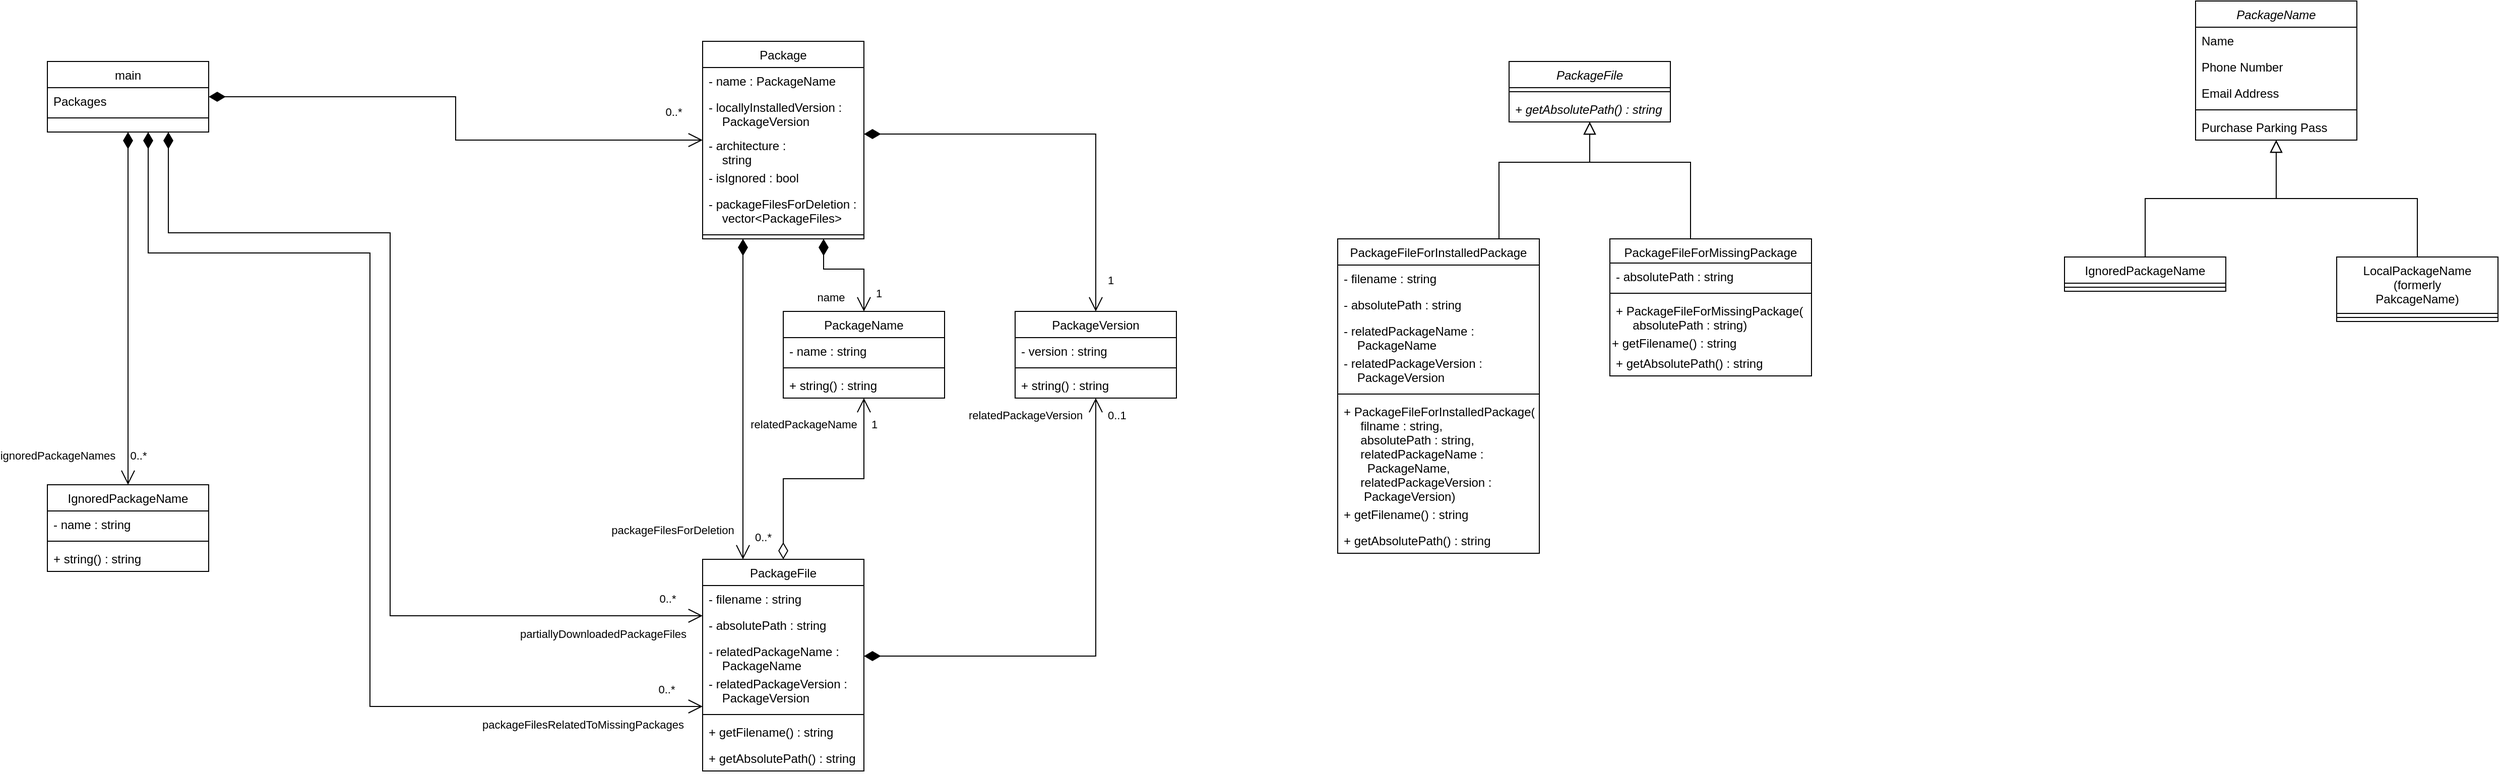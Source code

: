 <mxfile version="18.1.1" type="device"><diagram id="C5RBs43oDa-KdzZeNtuy" name="Page-1"><mxGraphModel dx="676" dy="379" grid="1" gridSize="10" guides="1" tooltips="1" connect="1" arrows="1" fold="1" page="1" pageScale="1" pageWidth="827" pageHeight="1169" math="0" shadow="0"><root><mxCell id="WIyWlLk6GJQsqaUBKTNV-0"/><mxCell id="WIyWlLk6GJQsqaUBKTNV-1" parent="WIyWlLk6GJQsqaUBKTNV-0"/><mxCell id="zkfFHV4jXpPFQw0GAbJ--0" value="PackageName" style="swimlane;fontStyle=2;align=center;verticalAlign=top;childLayout=stackLayout;horizontal=1;startSize=26;horizontalStack=0;resizeParent=1;resizeLast=0;collapsible=1;marginBottom=0;rounded=0;shadow=0;strokeWidth=1;" parent="WIyWlLk6GJQsqaUBKTNV-1" vertex="1"><mxGeometry x="2181" y="30" width="160" height="138" as="geometry"><mxRectangle x="230" y="140" width="160" height="26" as="alternateBounds"/></mxGeometry></mxCell><mxCell id="zkfFHV4jXpPFQw0GAbJ--1" value="Name" style="text;align=left;verticalAlign=top;spacingLeft=4;spacingRight=4;overflow=hidden;rotatable=0;points=[[0,0.5],[1,0.5]];portConstraint=eastwest;" parent="zkfFHV4jXpPFQw0GAbJ--0" vertex="1"><mxGeometry y="26" width="160" height="26" as="geometry"/></mxCell><mxCell id="zkfFHV4jXpPFQw0GAbJ--2" value="Phone Number" style="text;align=left;verticalAlign=top;spacingLeft=4;spacingRight=4;overflow=hidden;rotatable=0;points=[[0,0.5],[1,0.5]];portConstraint=eastwest;rounded=0;shadow=0;html=0;" parent="zkfFHV4jXpPFQw0GAbJ--0" vertex="1"><mxGeometry y="52" width="160" height="26" as="geometry"/></mxCell><mxCell id="zkfFHV4jXpPFQw0GAbJ--3" value="Email Address" style="text;align=left;verticalAlign=top;spacingLeft=4;spacingRight=4;overflow=hidden;rotatable=0;points=[[0,0.5],[1,0.5]];portConstraint=eastwest;rounded=0;shadow=0;html=0;" parent="zkfFHV4jXpPFQw0GAbJ--0" vertex="1"><mxGeometry y="78" width="160" height="26" as="geometry"/></mxCell><mxCell id="zkfFHV4jXpPFQw0GAbJ--4" value="" style="line;html=1;strokeWidth=1;align=left;verticalAlign=middle;spacingTop=-1;spacingLeft=3;spacingRight=3;rotatable=0;labelPosition=right;points=[];portConstraint=eastwest;" parent="zkfFHV4jXpPFQw0GAbJ--0" vertex="1"><mxGeometry y="104" width="160" height="8" as="geometry"/></mxCell><mxCell id="zkfFHV4jXpPFQw0GAbJ--5" value="Purchase Parking Pass" style="text;align=left;verticalAlign=top;spacingLeft=4;spacingRight=4;overflow=hidden;rotatable=0;points=[[0,0.5],[1,0.5]];portConstraint=eastwest;" parent="zkfFHV4jXpPFQw0GAbJ--0" vertex="1"><mxGeometry y="112" width="160" height="26" as="geometry"/></mxCell><mxCell id="zkfFHV4jXpPFQw0GAbJ--6" value="IgnoredPackageName" style="swimlane;fontStyle=0;align=center;verticalAlign=top;childLayout=stackLayout;horizontal=1;startSize=26;horizontalStack=0;resizeParent=1;resizeLast=0;collapsible=1;marginBottom=0;rounded=0;shadow=0;strokeWidth=1;" parent="WIyWlLk6GJQsqaUBKTNV-1" vertex="1"><mxGeometry x="2051" y="284" width="160" height="34" as="geometry"><mxRectangle x="130" y="380" width="160" height="26" as="alternateBounds"/></mxGeometry></mxCell><mxCell id="zkfFHV4jXpPFQw0GAbJ--9" value="" style="line;html=1;strokeWidth=1;align=left;verticalAlign=middle;spacingTop=-1;spacingLeft=3;spacingRight=3;rotatable=0;labelPosition=right;points=[];portConstraint=eastwest;" parent="zkfFHV4jXpPFQw0GAbJ--6" vertex="1"><mxGeometry y="26" width="160" height="8" as="geometry"/></mxCell><mxCell id="zkfFHV4jXpPFQw0GAbJ--12" value="" style="endArrow=block;endSize=10;endFill=0;shadow=0;strokeWidth=1;rounded=0;edgeStyle=elbowEdgeStyle;elbow=vertical;" parent="WIyWlLk6GJQsqaUBKTNV-1" source="zkfFHV4jXpPFQw0GAbJ--6" target="zkfFHV4jXpPFQw0GAbJ--0" edge="1"><mxGeometry width="160" relative="1" as="geometry"><mxPoint x="2211" y="-283" as="sourcePoint"/><mxPoint x="2211" y="-283" as="targetPoint"/></mxGeometry></mxCell><mxCell id="zkfFHV4jXpPFQw0GAbJ--13" value="LocalPackageName&#xA;(formerly&#xA;PakcageName)" style="swimlane;fontStyle=0;align=center;verticalAlign=top;childLayout=stackLayout;horizontal=1;startSize=56;horizontalStack=0;resizeParent=1;resizeLast=0;collapsible=1;marginBottom=0;rounded=0;shadow=0;strokeWidth=1;" parent="WIyWlLk6GJQsqaUBKTNV-1" vertex="1"><mxGeometry x="2321" y="284" width="160" height="64" as="geometry"><mxRectangle x="340" y="380" width="170" height="26" as="alternateBounds"/></mxGeometry></mxCell><mxCell id="zkfFHV4jXpPFQw0GAbJ--15" value="" style="line;html=1;strokeWidth=1;align=left;verticalAlign=middle;spacingTop=-1;spacingLeft=3;spacingRight=3;rotatable=0;labelPosition=right;points=[];portConstraint=eastwest;" parent="zkfFHV4jXpPFQw0GAbJ--13" vertex="1"><mxGeometry y="56" width="160" height="8" as="geometry"/></mxCell><mxCell id="zkfFHV4jXpPFQw0GAbJ--16" value="" style="endArrow=block;endSize=10;endFill=0;shadow=0;strokeWidth=1;rounded=0;edgeStyle=elbowEdgeStyle;elbow=vertical;" parent="WIyWlLk6GJQsqaUBKTNV-1" source="zkfFHV4jXpPFQw0GAbJ--13" target="zkfFHV4jXpPFQw0GAbJ--0" edge="1"><mxGeometry width="160" relative="1" as="geometry"><mxPoint x="2221" y="-113" as="sourcePoint"/><mxPoint x="2321" y="-215" as="targetPoint"/></mxGeometry></mxCell><mxCell id="zkfFHV4jXpPFQw0GAbJ--17" value="Package" style="swimlane;fontStyle=0;align=center;verticalAlign=top;childLayout=stackLayout;horizontal=1;startSize=26;horizontalStack=0;resizeParent=1;resizeLast=0;collapsible=1;marginBottom=0;rounded=0;shadow=0;strokeWidth=1;" parent="WIyWlLk6GJQsqaUBKTNV-1" vertex="1"><mxGeometry x="700" y="70" width="160" height="196" as="geometry"><mxRectangle x="550" y="140" width="160" height="26" as="alternateBounds"/></mxGeometry></mxCell><mxCell id="zkfFHV4jXpPFQw0GAbJ--18" value="- name : PackageName" style="text;align=left;verticalAlign=top;spacingLeft=4;spacingRight=4;overflow=hidden;rotatable=0;points=[[0,0.5],[1,0.5]];portConstraint=eastwest;" parent="zkfFHV4jXpPFQw0GAbJ--17" vertex="1"><mxGeometry y="26" width="160" height="26" as="geometry"/></mxCell><mxCell id="zkfFHV4jXpPFQw0GAbJ--19" value="- locallyInstalledVersion : &#xA;    PackageVersion" style="text;align=left;verticalAlign=top;spacingLeft=4;spacingRight=4;overflow=hidden;rotatable=0;points=[[0,0.5],[1,0.5]];portConstraint=eastwest;rounded=0;shadow=0;html=0;" parent="zkfFHV4jXpPFQw0GAbJ--17" vertex="1"><mxGeometry y="52" width="160" height="38" as="geometry"/></mxCell><mxCell id="zkfFHV4jXpPFQw0GAbJ--20" value="- architecture :&#xA;    string&#xA;" style="text;align=left;verticalAlign=top;spacingLeft=4;spacingRight=4;overflow=hidden;rotatable=0;points=[[0,0.5],[1,0.5]];portConstraint=eastwest;rounded=0;shadow=0;html=0;" parent="zkfFHV4jXpPFQw0GAbJ--17" vertex="1"><mxGeometry y="90" width="160" height="32" as="geometry"/></mxCell><mxCell id="zkfFHV4jXpPFQw0GAbJ--21" value="- isIgnored : bool" style="text;align=left;verticalAlign=top;spacingLeft=4;spacingRight=4;overflow=hidden;rotatable=0;points=[[0,0.5],[1,0.5]];portConstraint=eastwest;rounded=0;shadow=0;html=0;" parent="zkfFHV4jXpPFQw0GAbJ--17" vertex="1"><mxGeometry y="122" width="160" height="26" as="geometry"/></mxCell><mxCell id="S8Dn4_r8AGQVt0UwuDKO-31" value="- packageFilesForDeletion :&#xA;    vector&lt;PackageFiles&gt;&#xA;" style="text;align=left;verticalAlign=top;spacingLeft=4;spacingRight=4;overflow=hidden;rotatable=0;points=[[0,0.5],[1,0.5]];portConstraint=eastwest;rounded=0;shadow=0;html=0;" vertex="1" parent="zkfFHV4jXpPFQw0GAbJ--17"><mxGeometry y="148" width="160" height="40" as="geometry"/></mxCell><mxCell id="zkfFHV4jXpPFQw0GAbJ--23" value="" style="line;html=1;strokeWidth=1;align=left;verticalAlign=middle;spacingTop=-1;spacingLeft=3;spacingRight=3;rotatable=0;labelPosition=right;points=[];portConstraint=eastwest;" parent="zkfFHV4jXpPFQw0GAbJ--17" vertex="1"><mxGeometry y="188" width="160" height="8" as="geometry"/></mxCell><mxCell id="S8Dn4_r8AGQVt0UwuDKO-0" value="main" style="swimlane;fontStyle=0;align=center;verticalAlign=top;childLayout=stackLayout;horizontal=1;startSize=26;horizontalStack=0;resizeParent=1;resizeLast=0;collapsible=1;marginBottom=0;rounded=0;shadow=0;strokeWidth=1;" vertex="1" parent="WIyWlLk6GJQsqaUBKTNV-1"><mxGeometry x="50" y="90" width="160" height="70" as="geometry"><mxRectangle x="340" y="380" width="170" height="26" as="alternateBounds"/></mxGeometry></mxCell><mxCell id="S8Dn4_r8AGQVt0UwuDKO-1" value="Packages" style="text;align=left;verticalAlign=top;spacingLeft=4;spacingRight=4;overflow=hidden;rotatable=0;points=[[0,0.5],[1,0.5]];portConstraint=eastwest;" vertex="1" parent="S8Dn4_r8AGQVt0UwuDKO-0"><mxGeometry y="26" width="160" height="26" as="geometry"/></mxCell><mxCell id="S8Dn4_r8AGQVt0UwuDKO-2" value="" style="line;html=1;strokeWidth=1;align=left;verticalAlign=middle;spacingTop=-1;spacingLeft=3;spacingRight=3;rotatable=0;labelPosition=right;points=[];portConstraint=eastwest;" vertex="1" parent="S8Dn4_r8AGQVt0UwuDKO-0"><mxGeometry y="52" width="160" height="8" as="geometry"/></mxCell><mxCell id="S8Dn4_r8AGQVt0UwuDKO-3" value="" style="endArrow=open;html=1;endSize=12;startArrow=diamondThin;startSize=14;startFill=1;edgeStyle=orthogonalEdgeStyle;align=left;verticalAlign=bottom;rounded=0;" edge="1" parent="WIyWlLk6GJQsqaUBKTNV-1" source="S8Dn4_r8AGQVt0UwuDKO-0" target="S8Dn4_r8AGQVt0UwuDKO-16"><mxGeometry x="-0.795" y="10" relative="1" as="geometry"><mxPoint x="320" y="160" as="sourcePoint"/><mxPoint x="360" y="125" as="targetPoint"/><Array as="points"><mxPoint x="130" y="343"/></Array><mxPoint as="offset"/></mxGeometry></mxCell><mxCell id="S8Dn4_r8AGQVt0UwuDKO-29" value="0..*" style="edgeLabel;html=1;align=center;verticalAlign=middle;resizable=0;points=[];" vertex="1" connectable="0" parent="S8Dn4_r8AGQVt0UwuDKO-3"><mxGeometry x="0.834" y="2" relative="1" as="geometry"><mxPoint x="8" as="offset"/></mxGeometry></mxCell><mxCell id="S8Dn4_r8AGQVt0UwuDKO-76" value="ignoredPackageNames" style="edgeLabel;html=1;align=center;verticalAlign=middle;resizable=0;points=[];" vertex="1" connectable="0" parent="S8Dn4_r8AGQVt0UwuDKO-3"><mxGeometry x="0.768" relative="1" as="geometry"><mxPoint x="-70" y="11" as="offset"/></mxGeometry></mxCell><mxCell id="S8Dn4_r8AGQVt0UwuDKO-4" value="PackageName" style="swimlane;fontStyle=0;align=center;verticalAlign=top;childLayout=stackLayout;horizontal=1;startSize=26;horizontalStack=0;resizeParent=1;resizeLast=0;collapsible=1;marginBottom=0;rounded=0;shadow=0;strokeWidth=1;" vertex="1" parent="WIyWlLk6GJQsqaUBKTNV-1"><mxGeometry x="780" y="338" width="160" height="86" as="geometry"><mxRectangle x="550" y="140" width="160" height="26" as="alternateBounds"/></mxGeometry></mxCell><mxCell id="S8Dn4_r8AGQVt0UwuDKO-5" value="- name : string" style="text;align=left;verticalAlign=top;spacingLeft=4;spacingRight=4;overflow=hidden;rotatable=0;points=[[0,0.5],[1,0.5]];portConstraint=eastwest;" vertex="1" parent="S8Dn4_r8AGQVt0UwuDKO-4"><mxGeometry y="26" width="160" height="26" as="geometry"/></mxCell><mxCell id="S8Dn4_r8AGQVt0UwuDKO-9" value="" style="line;html=1;strokeWidth=1;align=left;verticalAlign=middle;spacingTop=-1;spacingLeft=3;spacingRight=3;rotatable=0;labelPosition=right;points=[];portConstraint=eastwest;" vertex="1" parent="S8Dn4_r8AGQVt0UwuDKO-4"><mxGeometry y="52" width="160" height="8" as="geometry"/></mxCell><mxCell id="S8Dn4_r8AGQVt0UwuDKO-10" value="+ string() : string" style="text;align=left;verticalAlign=top;spacingLeft=4;spacingRight=4;overflow=hidden;rotatable=0;points=[[0,0.5],[1,0.5]];portConstraint=eastwest;" vertex="1" parent="S8Dn4_r8AGQVt0UwuDKO-4"><mxGeometry y="60" width="160" height="26" as="geometry"/></mxCell><mxCell id="S8Dn4_r8AGQVt0UwuDKO-16" value="IgnoredPackageName" style="swimlane;fontStyle=0;align=center;verticalAlign=top;childLayout=stackLayout;horizontal=1;startSize=26;horizontalStack=0;resizeParent=1;resizeLast=0;collapsible=1;marginBottom=0;rounded=0;shadow=0;strokeWidth=1;" vertex="1" parent="WIyWlLk6GJQsqaUBKTNV-1"><mxGeometry x="50" y="510" width="160" height="86" as="geometry"><mxRectangle x="550" y="140" width="160" height="26" as="alternateBounds"/></mxGeometry></mxCell><mxCell id="S8Dn4_r8AGQVt0UwuDKO-17" value="- name : string" style="text;align=left;verticalAlign=top;spacingLeft=4;spacingRight=4;overflow=hidden;rotatable=0;points=[[0,0.5],[1,0.5]];portConstraint=eastwest;" vertex="1" parent="S8Dn4_r8AGQVt0UwuDKO-16"><mxGeometry y="26" width="160" height="26" as="geometry"/></mxCell><mxCell id="S8Dn4_r8AGQVt0UwuDKO-18" value="" style="line;html=1;strokeWidth=1;align=left;verticalAlign=middle;spacingTop=-1;spacingLeft=3;spacingRight=3;rotatable=0;labelPosition=right;points=[];portConstraint=eastwest;" vertex="1" parent="S8Dn4_r8AGQVt0UwuDKO-16"><mxGeometry y="52" width="160" height="8" as="geometry"/></mxCell><mxCell id="S8Dn4_r8AGQVt0UwuDKO-19" value="+ string() : string" style="text;align=left;verticalAlign=top;spacingLeft=4;spacingRight=4;overflow=hidden;rotatable=0;points=[[0,0.5],[1,0.5]];portConstraint=eastwest;" vertex="1" parent="S8Dn4_r8AGQVt0UwuDKO-16"><mxGeometry y="60" width="160" height="26" as="geometry"/></mxCell><mxCell id="S8Dn4_r8AGQVt0UwuDKO-20" value="1" style="endArrow=open;html=1;endSize=12;startArrow=diamondThin;startSize=14;startFill=1;edgeStyle=orthogonalEdgeStyle;align=left;verticalAlign=bottom;rounded=0;" edge="1" parent="WIyWlLk6GJQsqaUBKTNV-1" source="zkfFHV4jXpPFQw0GAbJ--17" target="S8Dn4_r8AGQVt0UwuDKO-4"><mxGeometry x="0.836" y="10" relative="1" as="geometry"><mxPoint x="940" y="300" as="sourcePoint"/><mxPoint x="250" y="352.941" as="targetPoint"/><Array as="points"><mxPoint x="820" y="296"/><mxPoint x="860" y="296"/></Array><mxPoint as="offset"/></mxGeometry></mxCell><mxCell id="S8Dn4_r8AGQVt0UwuDKO-93" value="name" style="edgeLabel;html=1;align=center;verticalAlign=middle;resizable=0;points=[];" vertex="1" connectable="0" parent="S8Dn4_r8AGQVt0UwuDKO-20"><mxGeometry x="0.426" y="-2" relative="1" as="geometry"><mxPoint x="-31" y="18" as="offset"/></mxGeometry></mxCell><mxCell id="S8Dn4_r8AGQVt0UwuDKO-21" value="PackageFile" style="swimlane;fontStyle=0;align=center;verticalAlign=top;childLayout=stackLayout;horizontal=1;startSize=26;horizontalStack=0;resizeParent=1;resizeLast=0;collapsible=1;marginBottom=0;rounded=0;shadow=0;strokeWidth=1;" vertex="1" parent="WIyWlLk6GJQsqaUBKTNV-1"><mxGeometry x="700" y="584" width="160" height="210" as="geometry"><mxRectangle x="550" y="140" width="160" height="26" as="alternateBounds"/></mxGeometry></mxCell><mxCell id="S8Dn4_r8AGQVt0UwuDKO-22" value="- filename : string" style="text;align=left;verticalAlign=top;spacingLeft=4;spacingRight=4;overflow=hidden;rotatable=0;points=[[0,0.5],[1,0.5]];portConstraint=eastwest;" vertex="1" parent="S8Dn4_r8AGQVt0UwuDKO-21"><mxGeometry y="26" width="160" height="26" as="geometry"/></mxCell><mxCell id="S8Dn4_r8AGQVt0UwuDKO-25" value="- absolutePath : string" style="text;align=left;verticalAlign=top;spacingLeft=4;spacingRight=4;overflow=hidden;rotatable=0;points=[[0,0.5],[1,0.5]];portConstraint=eastwest;" vertex="1" parent="S8Dn4_r8AGQVt0UwuDKO-21"><mxGeometry y="52" width="160" height="26" as="geometry"/></mxCell><mxCell id="S8Dn4_r8AGQVt0UwuDKO-27" value="- relatedPackageName : &#xA;    PackageName" style="text;align=left;verticalAlign=top;spacingLeft=4;spacingRight=4;overflow=hidden;rotatable=0;points=[[0,0.5],[1,0.5]];portConstraint=eastwest;" vertex="1" parent="S8Dn4_r8AGQVt0UwuDKO-21"><mxGeometry y="78" width="160" height="32" as="geometry"/></mxCell><mxCell id="S8Dn4_r8AGQVt0UwuDKO-26" value="- relatedPackageVersion : &#xA;    PackageVersion" style="text;align=left;verticalAlign=top;spacingLeft=4;spacingRight=4;overflow=hidden;rotatable=0;points=[[0,0.5],[1,0.5]];portConstraint=eastwest;" vertex="1" parent="S8Dn4_r8AGQVt0UwuDKO-21"><mxGeometry y="110" width="160" height="40" as="geometry"/></mxCell><mxCell id="S8Dn4_r8AGQVt0UwuDKO-23" value="" style="line;html=1;strokeWidth=1;align=left;verticalAlign=middle;spacingTop=-1;spacingLeft=3;spacingRight=3;rotatable=0;labelPosition=right;points=[];portConstraint=eastwest;" vertex="1" parent="S8Dn4_r8AGQVt0UwuDKO-21"><mxGeometry y="150" width="160" height="8" as="geometry"/></mxCell><mxCell id="S8Dn4_r8AGQVt0UwuDKO-24" value="+ getFilename() : string" style="text;align=left;verticalAlign=top;spacingLeft=4;spacingRight=4;overflow=hidden;rotatable=0;points=[[0,0.5],[1,0.5]];portConstraint=eastwest;" vertex="1" parent="S8Dn4_r8AGQVt0UwuDKO-21"><mxGeometry y="158" width="160" height="26" as="geometry"/></mxCell><mxCell id="S8Dn4_r8AGQVt0UwuDKO-94" value="+ getAbsolutePath() : string" style="text;align=left;verticalAlign=top;spacingLeft=4;spacingRight=4;overflow=hidden;rotatable=0;points=[[0,0.5],[1,0.5]];portConstraint=eastwest;" vertex="1" parent="S8Dn4_r8AGQVt0UwuDKO-21"><mxGeometry y="184" width="160" height="26" as="geometry"/></mxCell><mxCell id="S8Dn4_r8AGQVt0UwuDKO-30" value="0..*" style="endArrow=open;html=1;endSize=12;startArrow=diamondThin;startSize=14;startFill=1;edgeStyle=orthogonalEdgeStyle;align=left;verticalAlign=bottom;rounded=0;" edge="1" parent="WIyWlLk6GJQsqaUBKTNV-1" source="zkfFHV4jXpPFQw0GAbJ--17" target="S8Dn4_r8AGQVt0UwuDKO-21"><mxGeometry x="0.915" y="10" relative="1" as="geometry"><mxPoint x="870" y="188" as="sourcePoint"/><mxPoint x="970" y="103" as="targetPoint"/><Array as="points"><mxPoint x="740" y="310"/><mxPoint x="740" y="310"/></Array><mxPoint as="offset"/></mxGeometry></mxCell><mxCell id="S8Dn4_r8AGQVt0UwuDKO-89" value="packageFilesForDeletion" style="edgeLabel;html=1;align=center;verticalAlign=middle;resizable=0;points=[];" vertex="1" connectable="0" parent="S8Dn4_r8AGQVt0UwuDKO-30"><mxGeometry x="0.827" relative="1" as="geometry"><mxPoint x="-70" y="-2" as="offset"/></mxGeometry></mxCell><mxCell id="S8Dn4_r8AGQVt0UwuDKO-32" value="" style="endArrow=open;html=1;endSize=12;startArrow=diamondThin;startSize=14;startFill=1;edgeStyle=orthogonalEdgeStyle;align=left;verticalAlign=bottom;rounded=0;" edge="1" parent="WIyWlLk6GJQsqaUBKTNV-1" source="S8Dn4_r8AGQVt0UwuDKO-0" target="zkfFHV4jXpPFQw0GAbJ--17"><mxGeometry x="-0.795" y="10" relative="1" as="geometry"><mxPoint x="140" y="170" as="sourcePoint"/><mxPoint x="1070" y="-20" as="targetPoint"/><Array as="points"/><mxPoint as="offset"/></mxGeometry></mxCell><mxCell id="S8Dn4_r8AGQVt0UwuDKO-33" value="0..*" style="edgeLabel;html=1;align=center;verticalAlign=middle;resizable=0;points=[];" vertex="1" connectable="0" parent="S8Dn4_r8AGQVt0UwuDKO-32"><mxGeometry x="0.834" y="2" relative="1" as="geometry"><mxPoint x="15" y="-26" as="offset"/></mxGeometry></mxCell><mxCell id="S8Dn4_r8AGQVt0UwuDKO-34" value="" style="endArrow=open;html=1;endSize=12;startArrow=diamondThin;startSize=14;startFill=1;edgeStyle=orthogonalEdgeStyle;align=left;verticalAlign=bottom;rounded=0;" edge="1" parent="WIyWlLk6GJQsqaUBKTNV-1" source="S8Dn4_r8AGQVt0UwuDKO-0" target="S8Dn4_r8AGQVt0UwuDKO-21"><mxGeometry x="-0.795" y="10" relative="1" as="geometry"><mxPoint x="220" y="135" as="sourcePoint"/><mxPoint x="400" y="530" as="targetPoint"/><Array as="points"><mxPoint x="170" y="260"/><mxPoint x="390" y="260"/><mxPoint x="390" y="640"/></Array><mxPoint as="offset"/></mxGeometry></mxCell><mxCell id="S8Dn4_r8AGQVt0UwuDKO-35" value="0..*" style="edgeLabel;html=1;align=center;verticalAlign=middle;resizable=0;points=[];" vertex="1" connectable="0" parent="S8Dn4_r8AGQVt0UwuDKO-34"><mxGeometry x="0.834" y="2" relative="1" as="geometry"><mxPoint x="49" y="-15" as="offset"/></mxGeometry></mxCell><mxCell id="S8Dn4_r8AGQVt0UwuDKO-62" value="partiallyDownloadedPackageFiles" style="edgeLabel;html=1;align=center;verticalAlign=middle;resizable=0;points=[];" vertex="1" connectable="0" parent="S8Dn4_r8AGQVt0UwuDKO-34"><mxGeometry x="0.897" y="-1" relative="1" as="geometry"><mxPoint x="-47" y="17" as="offset"/></mxGeometry></mxCell><mxCell id="S8Dn4_r8AGQVt0UwuDKO-64" value="" style="endArrow=open;html=1;endSize=12;startArrow=diamondThin;startSize=14;startFill=1;edgeStyle=orthogonalEdgeStyle;align=left;verticalAlign=bottom;rounded=0;" edge="1" parent="WIyWlLk6GJQsqaUBKTNV-1" source="S8Dn4_r8AGQVt0UwuDKO-0" target="S8Dn4_r8AGQVt0UwuDKO-21"><mxGeometry x="-0.795" y="10" relative="1" as="geometry"><mxPoint x="180" y="170" as="sourcePoint"/><mxPoint x="710.0" y="482" as="targetPoint"/><Array as="points"><mxPoint x="150" y="280"/><mxPoint x="370" y="280"/><mxPoint x="370" y="730"/></Array><mxPoint as="offset"/></mxGeometry></mxCell><mxCell id="S8Dn4_r8AGQVt0UwuDKO-65" value="0..*" style="edgeLabel;html=1;align=center;verticalAlign=middle;resizable=0;points=[];" vertex="1" connectable="0" parent="S8Dn4_r8AGQVt0UwuDKO-64"><mxGeometry x="0.834" y="2" relative="1" as="geometry"><mxPoint x="57" y="-15" as="offset"/></mxGeometry></mxCell><mxCell id="S8Dn4_r8AGQVt0UwuDKO-66" value="packageFilesRelatedToMissingPackages" style="edgeLabel;html=1;align=center;verticalAlign=middle;resizable=0;points=[];" vertex="1" connectable="0" parent="S8Dn4_r8AGQVt0UwuDKO-64"><mxGeometry x="0.897" y="-1" relative="1" as="geometry"><mxPoint x="-62" y="17" as="offset"/></mxGeometry></mxCell><mxCell id="S8Dn4_r8AGQVt0UwuDKO-83" value="PackageVersion" style="swimlane;fontStyle=0;align=center;verticalAlign=top;childLayout=stackLayout;horizontal=1;startSize=26;horizontalStack=0;resizeParent=1;resizeLast=0;collapsible=1;marginBottom=0;rounded=0;shadow=0;strokeWidth=1;" vertex="1" parent="WIyWlLk6GJQsqaUBKTNV-1"><mxGeometry x="1010" y="338" width="160" height="86" as="geometry"><mxRectangle x="550" y="140" width="160" height="26" as="alternateBounds"/></mxGeometry></mxCell><mxCell id="S8Dn4_r8AGQVt0UwuDKO-84" value="- version : string" style="text;align=left;verticalAlign=top;spacingLeft=4;spacingRight=4;overflow=hidden;rotatable=0;points=[[0,0.5],[1,0.5]];portConstraint=eastwest;" vertex="1" parent="S8Dn4_r8AGQVt0UwuDKO-83"><mxGeometry y="26" width="160" height="26" as="geometry"/></mxCell><mxCell id="S8Dn4_r8AGQVt0UwuDKO-85" value="" style="line;html=1;strokeWidth=1;align=left;verticalAlign=middle;spacingTop=-1;spacingLeft=3;spacingRight=3;rotatable=0;labelPosition=right;points=[];portConstraint=eastwest;" vertex="1" parent="S8Dn4_r8AGQVt0UwuDKO-83"><mxGeometry y="52" width="160" height="8" as="geometry"/></mxCell><mxCell id="S8Dn4_r8AGQVt0UwuDKO-86" value="+ string() : string" style="text;align=left;verticalAlign=top;spacingLeft=4;spacingRight=4;overflow=hidden;rotatable=0;points=[[0,0.5],[1,0.5]];portConstraint=eastwest;" vertex="1" parent="S8Dn4_r8AGQVt0UwuDKO-83"><mxGeometry y="60" width="160" height="26" as="geometry"/></mxCell><mxCell id="S8Dn4_r8AGQVt0UwuDKO-87" value="1" style="endArrow=open;html=1;endSize=12;startArrow=diamondThin;startSize=14;startFill=1;edgeStyle=orthogonalEdgeStyle;align=left;verticalAlign=bottom;rounded=0;" edge="1" parent="WIyWlLk6GJQsqaUBKTNV-1" source="zkfFHV4jXpPFQw0GAbJ--17" target="S8Dn4_r8AGQVt0UwuDKO-83"><mxGeometry x="0.892" y="10" relative="1" as="geometry"><mxPoint x="1660" y="266.0" as="sourcePoint"/><mxPoint x="1730" y="420" as="targetPoint"/><Array as="points"><mxPoint x="1090" y="162"/></Array><mxPoint as="offset"/></mxGeometry></mxCell><mxCell id="S8Dn4_r8AGQVt0UwuDKO-88" value="0..1" style="endArrow=open;html=1;endSize=12;startArrow=diamondThin;startSize=14;startFill=1;edgeStyle=orthogonalEdgeStyle;align=left;verticalAlign=bottom;rounded=0;" edge="1" parent="WIyWlLk6GJQsqaUBKTNV-1" source="S8Dn4_r8AGQVt0UwuDKO-21" target="S8Dn4_r8AGQVt0UwuDKO-83"><mxGeometry x="0.893" y="-10" relative="1" as="geometry"><mxPoint x="870" y="172" as="sourcePoint"/><mxPoint x="1100" y="348" as="targetPoint"/><Array as="points"><mxPoint x="1090" y="680"/></Array><mxPoint as="offset"/></mxGeometry></mxCell><mxCell id="S8Dn4_r8AGQVt0UwuDKO-91" value="relatedPackageVersion" style="edgeLabel;html=1;align=center;verticalAlign=middle;resizable=0;points=[];" vertex="1" connectable="0" parent="S8Dn4_r8AGQVt0UwuDKO-88"><mxGeometry x="0.924" y="-1" relative="1" as="geometry"><mxPoint x="-71" y="-2" as="offset"/></mxGeometry></mxCell><mxCell id="S8Dn4_r8AGQVt0UwuDKO-92" value="relatedPackageVersion" style="edgeLabel;html=1;align=center;verticalAlign=middle;resizable=0;points=[];" vertex="1" connectable="0" parent="S8Dn4_r8AGQVt0UwuDKO-88"><mxGeometry x="0.924" y="-1" relative="1" as="geometry"><mxPoint x="-71" y="-2" as="offset"/></mxGeometry></mxCell><mxCell id="S8Dn4_r8AGQVt0UwuDKO-95" value="PackageFile" style="swimlane;fontStyle=2;align=center;verticalAlign=top;childLayout=stackLayout;horizontal=1;startSize=26;horizontalStack=0;resizeParent=1;resizeLast=0;collapsible=1;marginBottom=0;rounded=0;shadow=0;strokeWidth=1;" vertex="1" parent="WIyWlLk6GJQsqaUBKTNV-1"><mxGeometry x="1500" y="90" width="160" height="60" as="geometry"><mxRectangle x="230" y="140" width="160" height="26" as="alternateBounds"/></mxGeometry></mxCell><mxCell id="S8Dn4_r8AGQVt0UwuDKO-99" value="" style="line;html=1;strokeWidth=1;align=left;verticalAlign=middle;spacingTop=-1;spacingLeft=3;spacingRight=3;rotatable=0;labelPosition=right;points=[];portConstraint=eastwest;" vertex="1" parent="S8Dn4_r8AGQVt0UwuDKO-95"><mxGeometry y="26" width="160" height="8" as="geometry"/></mxCell><mxCell id="S8Dn4_r8AGQVt0UwuDKO-119" value="+ getAbsolutePath() : string" style="text;align=left;verticalAlign=top;spacingLeft=4;spacingRight=4;overflow=hidden;rotatable=0;points=[[0,0.5],[1,0.5]];portConstraint=eastwest;fontStyle=2" vertex="1" parent="S8Dn4_r8AGQVt0UwuDKO-95"><mxGeometry y="34" width="160" height="26" as="geometry"/></mxCell><mxCell id="S8Dn4_r8AGQVt0UwuDKO-103" value="" style="endArrow=block;endSize=10;endFill=0;shadow=0;strokeWidth=1;rounded=0;edgeStyle=elbowEdgeStyle;elbow=vertical;" edge="1" source="S8Dn4_r8AGQVt0UwuDKO-109" target="S8Dn4_r8AGQVt0UwuDKO-95" parent="WIyWlLk6GJQsqaUBKTNV-1"><mxGeometry width="160" relative="1" as="geometry"><mxPoint x="1530" y="-223" as="sourcePoint"/><mxPoint x="1530" y="-223" as="targetPoint"/><Array as="points"><mxPoint x="1490" y="190"/><mxPoint x="1580" y="150"/><mxPoint x="1450" y="180"/></Array></mxGeometry></mxCell><mxCell id="S8Dn4_r8AGQVt0UwuDKO-104" value="PackageFileForMissingPackage" style="swimlane;fontStyle=0;align=center;verticalAlign=top;childLayout=stackLayout;horizontal=1;startSize=24;horizontalStack=0;resizeParent=1;resizeLast=0;collapsible=1;marginBottom=0;rounded=0;shadow=0;strokeWidth=1;" vertex="1" parent="WIyWlLk6GJQsqaUBKTNV-1"><mxGeometry x="1600" y="266" width="200" height="136" as="geometry"><mxRectangle x="340" y="380" width="170" height="26" as="alternateBounds"/></mxGeometry></mxCell><mxCell id="S8Dn4_r8AGQVt0UwuDKO-107" value="- absolutePath : string" style="text;align=left;verticalAlign=top;spacingLeft=4;spacingRight=4;overflow=hidden;rotatable=0;points=[[0,0.5],[1,0.5]];portConstraint=eastwest;" vertex="1" parent="S8Dn4_r8AGQVt0UwuDKO-104"><mxGeometry y="24" width="200" height="26" as="geometry"/></mxCell><mxCell id="S8Dn4_r8AGQVt0UwuDKO-105" value="" style="line;html=1;strokeWidth=1;align=left;verticalAlign=middle;spacingTop=-1;spacingLeft=3;spacingRight=3;rotatable=0;labelPosition=right;points=[];portConstraint=eastwest;" vertex="1" parent="S8Dn4_r8AGQVt0UwuDKO-104"><mxGeometry y="50" width="200" height="8" as="geometry"/></mxCell><mxCell id="S8Dn4_r8AGQVt0UwuDKO-108" value="+ PackageFileForMissingPackage(&#xA;     absolutePath : string)" style="text;align=left;verticalAlign=top;spacingLeft=4;spacingRight=4;overflow=hidden;rotatable=0;points=[[0,0.5],[1,0.5]];portConstraint=eastwest;" vertex="1" parent="S8Dn4_r8AGQVt0UwuDKO-104"><mxGeometry y="58" width="200" height="32" as="geometry"/></mxCell><mxCell id="S8Dn4_r8AGQVt0UwuDKO-120" value="+ getFilename() : string" style="text;whiteSpace=wrap;html=1;" vertex="1" parent="S8Dn4_r8AGQVt0UwuDKO-104"><mxGeometry y="90" width="200" height="20" as="geometry"/></mxCell><mxCell id="S8Dn4_r8AGQVt0UwuDKO-117" value="+ getAbsolutePath() : string" style="text;align=left;verticalAlign=top;spacingLeft=4;spacingRight=4;overflow=hidden;rotatable=0;points=[[0,0.5],[1,0.5]];portConstraint=eastwest;" vertex="1" parent="S8Dn4_r8AGQVt0UwuDKO-104"><mxGeometry y="110" width="200" height="26" as="geometry"/></mxCell><mxCell id="S8Dn4_r8AGQVt0UwuDKO-106" value="" style="endArrow=block;endSize=10;endFill=0;shadow=0;strokeWidth=1;rounded=0;edgeStyle=elbowEdgeStyle;elbow=vertical;" edge="1" source="S8Dn4_r8AGQVt0UwuDKO-104" target="S8Dn4_r8AGQVt0UwuDKO-95" parent="WIyWlLk6GJQsqaUBKTNV-1"><mxGeometry width="160" relative="1" as="geometry"><mxPoint x="1540" y="-53" as="sourcePoint"/><mxPoint x="1640" y="-155" as="targetPoint"/><Array as="points"><mxPoint x="1680" y="190"/><mxPoint x="1580" y="150"/><mxPoint x="1590" y="180"/><mxPoint x="1670" y="190"/><mxPoint x="1640" y="220"/></Array></mxGeometry></mxCell><mxCell id="S8Dn4_r8AGQVt0UwuDKO-109" value="PackageFileForInstalledPackage" style="swimlane;fontStyle=0;align=center;verticalAlign=top;childLayout=stackLayout;horizontal=1;startSize=26;horizontalStack=0;resizeParent=1;resizeLast=0;collapsible=1;marginBottom=0;rounded=0;shadow=0;strokeWidth=1;" vertex="1" parent="WIyWlLk6GJQsqaUBKTNV-1"><mxGeometry x="1330" y="266" width="200" height="312" as="geometry"><mxRectangle x="550" y="140" width="160" height="26" as="alternateBounds"/></mxGeometry></mxCell><mxCell id="S8Dn4_r8AGQVt0UwuDKO-110" value="- filename : string" style="text;align=left;verticalAlign=top;spacingLeft=4;spacingRight=4;overflow=hidden;rotatable=0;points=[[0,0.5],[1,0.5]];portConstraint=eastwest;" vertex="1" parent="S8Dn4_r8AGQVt0UwuDKO-109"><mxGeometry y="26" width="200" height="26" as="geometry"/></mxCell><mxCell id="S8Dn4_r8AGQVt0UwuDKO-111" value="- absolutePath : string" style="text;align=left;verticalAlign=top;spacingLeft=4;spacingRight=4;overflow=hidden;rotatable=0;points=[[0,0.5],[1,0.5]];portConstraint=eastwest;" vertex="1" parent="S8Dn4_r8AGQVt0UwuDKO-109"><mxGeometry y="52" width="200" height="26" as="geometry"/></mxCell><mxCell id="S8Dn4_r8AGQVt0UwuDKO-112" value="- relatedPackageName : &#xA;    PackageName" style="text;align=left;verticalAlign=top;spacingLeft=4;spacingRight=4;overflow=hidden;rotatable=0;points=[[0,0.5],[1,0.5]];portConstraint=eastwest;" vertex="1" parent="S8Dn4_r8AGQVt0UwuDKO-109"><mxGeometry y="78" width="200" height="32" as="geometry"/></mxCell><mxCell id="S8Dn4_r8AGQVt0UwuDKO-113" value="- relatedPackageVersion : &#xA;    PackageVersion" style="text;align=left;verticalAlign=top;spacingLeft=4;spacingRight=4;overflow=hidden;rotatable=0;points=[[0,0.5],[1,0.5]];portConstraint=eastwest;" vertex="1" parent="S8Dn4_r8AGQVt0UwuDKO-109"><mxGeometry y="110" width="200" height="40" as="geometry"/></mxCell><mxCell id="S8Dn4_r8AGQVt0UwuDKO-114" value="" style="line;html=1;strokeWidth=1;align=left;verticalAlign=middle;spacingTop=-1;spacingLeft=3;spacingRight=3;rotatable=0;labelPosition=right;points=[];portConstraint=eastwest;" vertex="1" parent="S8Dn4_r8AGQVt0UwuDKO-109"><mxGeometry y="150" width="200" height="8" as="geometry"/></mxCell><mxCell id="S8Dn4_r8AGQVt0UwuDKO-118" value="+ PackageFileForInstalledPackage(&#xA;     filname : string,&#xA;     absolutePath : string,&#xA;     relatedPackageName :&#xA;       PackageName,&#xA;     relatedPackageVersion :&#xA;      PackageVersion)" style="text;align=left;verticalAlign=top;spacingLeft=4;spacingRight=4;overflow=hidden;rotatable=0;points=[[0,0.5],[1,0.5]];portConstraint=eastwest;" vertex="1" parent="S8Dn4_r8AGQVt0UwuDKO-109"><mxGeometry y="158" width="200" height="102" as="geometry"/></mxCell><mxCell id="S8Dn4_r8AGQVt0UwuDKO-115" value="+ getFilename() : string" style="text;align=left;verticalAlign=top;spacingLeft=4;spacingRight=4;overflow=hidden;rotatable=0;points=[[0,0.5],[1,0.5]];portConstraint=eastwest;" vertex="1" parent="S8Dn4_r8AGQVt0UwuDKO-109"><mxGeometry y="260" width="200" height="26" as="geometry"/></mxCell><mxCell id="S8Dn4_r8AGQVt0UwuDKO-116" value="+ getAbsolutePath() : string" style="text;align=left;verticalAlign=top;spacingLeft=4;spacingRight=4;overflow=hidden;rotatable=0;points=[[0,0.5],[1,0.5]];portConstraint=eastwest;" vertex="1" parent="S8Dn4_r8AGQVt0UwuDKO-109"><mxGeometry y="286" width="200" height="26" as="geometry"/></mxCell><mxCell id="S8Dn4_r8AGQVt0UwuDKO-121" value="" style="endArrow=open;html=1;endSize=12;startArrow=diamondThin;startSize=14;startFill=0;edgeStyle=orthogonalEdgeStyle;align=left;verticalAlign=bottom;rounded=0;" edge="1" parent="WIyWlLk6GJQsqaUBKTNV-1" source="S8Dn4_r8AGQVt0UwuDKO-21" target="S8Dn4_r8AGQVt0UwuDKO-4"><mxGeometry x="-1" y="3" relative="1" as="geometry"><mxPoint x="890" y="540" as="sourcePoint"/><mxPoint x="1050" y="540" as="targetPoint"/></mxGeometry></mxCell><mxCell id="S8Dn4_r8AGQVt0UwuDKO-122" value="1" style="edgeLabel;html=1;align=center;verticalAlign=middle;resizable=0;points=[];" vertex="1" connectable="0" parent="S8Dn4_r8AGQVt0UwuDKO-121"><mxGeometry x="0.827" relative="1" as="geometry"><mxPoint x="10" y="5" as="offset"/></mxGeometry></mxCell><mxCell id="S8Dn4_r8AGQVt0UwuDKO-123" value="relatedPackageName" style="edgeLabel;html=1;align=center;verticalAlign=middle;resizable=0;points=[];" vertex="1" connectable="0" parent="S8Dn4_r8AGQVt0UwuDKO-121"><mxGeometry x="0.734" y="-1" relative="1" as="geometry"><mxPoint x="-61" y="-6" as="offset"/></mxGeometry></mxCell></root></mxGraphModel></diagram></mxfile>